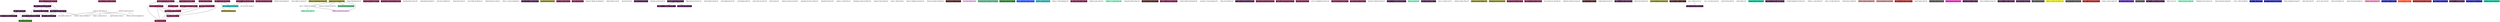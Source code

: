 strict graph grafo1 {
	graph [bb="0,0,28918,249",
		id=grafo1,
		overlap=False
	];
	node [fontsize=12,
		label="\N",
		shape=rectangle,
		style=filled
	];
	0	[URL="membro-6251713756525157.html",
		color="#660033",
		fontcolor="#FFFFFF",
		height=0.29167,
		label="Claudia A. de Souza Oliveira [1]",
		pos="552,238.5",
		width=2.9167];
	31	[URL="membro-6109272293288485.html",
		color="#330033",
		fontcolor="#FFFFFF",
		height=0.29167,
		label="Thiago P. Donadon Homem [3]",
		pos="487,181.5",
		width=2.8056];
	0 -- 31	[pos="540.68,227.92 528.89,217.95 510.53,202.41 498.63,192.34"];
	40	[URL="membro-6413817150886826.html",
		color="#330033",
		fontcolor="#FFFFFF",
		height=0.29167,
		label="Felipe R. Martinez Basile [8]",
		pos="669,124.5",
		width=2.6111];
	0 -- 40	[pos="561.98,227.95 584.08,206.79 636.97,156.16 659.05,135.02"];
	31 -- 40	[pos="518.7,170.92 552.01,160.86 604.08,145.12 637.36,135.06"];
	39	[URL="membro-9543740522912391.html",
		color="#330033",
		fontcolor="#FFFFFF",
		height=0.29167,
		label="Fabio Oliveira Teixeira [1]",
		pos="470,124.5",
		width=2.4167];
	31 -- 39	[pos="484.04,170.92 480.96,160.95 476.15,145.41 473.04,135.34"];
	43	[URL="membro-0270118728577579.html",
		color="#330033",
		fontcolor="#FFFFFF",
		height=0.29167,
		label="Renato Cristiano Montanher [5]",
		pos="355,67.5",
		width=2.9028];
	31 -- 43	[pos="437.31,170.92 415.16,164.28 390.42,153.23 374,135 359.54,118.94 356.02,92.588 355.21,78.357"];
	40 -- 43	[pos="614.66,113.98 557.18,103.91 466.99,88.116 409.46,78.039"];
	56	[URL="membro-9833755852287873.html",
		color="#FFFFFF",
		fontcolor="#000000",
		height=0.29167,
		label="Rita Roberta Marioto [2]",
		pos="746,67.5",
		width=2.3194];
	40 -- 56	[pos="682.41,113.92 696.46,103.89 718.4,88.216 732.48,78.155"];
	68	[URL="membro-6116588045452081.html",
		color="#FFFFFF",
		fontcolor="#000000",
		height=0.29167,
		label="Teresa H. Buscato Martins [3]",
		pos="947,67.5",
		width=2.75];
	40 -- 68	[pos="717.11,113.98 767.92,103.93 847.6,88.165 898.55,78.085"];
	91	[URL="membro-8754322948547165.html",
		color="#330033",
		fontcolor="#FFFFFF",
		height=0.29167,
		label="Luiz R. Albano Junior [4]",
		pos="561,67.5",
		width=2.3056];
	40 -- 91	[pos="650.19,113.92 630.49,103.89 599.72,88.216 579.96,78.155"];
	76	[URL="membro-8445822654396019.html",
		color="#006600",
		fontcolor="#FFFFFF",
		height=0.29167,
		label="Hania Cecília Pilan [1]",
		pos="289,10.5",
		width=2.125];
	43 -- 76	[pos="343.5,56.92 331.54,46.948 312.89,31.408 300.81,21.341"];
	1	[URL="membro-1404004205953061.html",
		color="#660033",
		fontcolor="#FFFFFF",
		height=0.29167,
		label="Eudes M. D'Oliveira Santos [0]",
		pos="1235,238.5",
		width=2.8194];
	2	[URL="membro-9192838264879703.html",
		color="#660033",
		fontcolor="#FFFFFF",
		height=0.29167,
		label="Fernando Cesar Mendonca [4]",
		pos="1913,238.5",
		width=2.7778];
	3	[URL="membro-9174738474958622.html",
		color="#660033",
		fontcolor="#FFFFFF",
		height=0.29167,
		label="Fernando Luis Rossi [9]",
		pos="1805,181.5",
		width=2.2222];
	2 -- 3	[pos="1894.2,227.92 1874.5,217.89 1843.7,202.22 1824,192.16"];
	17	[URL="membro-5823323305360005.html",
		color="#660033",
		fontcolor="#FFFFFF",
		height=0.29167,
		label="Lincon Lopes [2]",
		pos="2000,181.5",
		width=1.6389];
	2 -- 17	[pos="1928.2,227.92 1944,217.89 1968.8,202.22 1984.7,192.16"];
	21	[URL="membro-7524892586291620.html",
		color="#660033",
		fontcolor="#FFFFFF",
		height=0.29167,
		label="Wilian Ramalho Feitosa [11]",
		pos="1996,124.5",
		width=2.6111];
	2 -- 21	[pos="1913.8,227.6 1915.3,213.78 1919.7,188.45 1932,171 1943.2,155.19 1961.6,142.92 1975.9,135.13"];
	81	[URL="membro-4433249715762755.html",
		color="#660033",
		fontcolor="#FFFFFF",
		height=0.29167,
		label="Robson Barbosa [10]",
		pos="1996,67.5",
		width=2];
	2 -- 81	[pos="2013.3,230.39 2176.5,218.71 2482,196.3 2486,192 2545,128.08 2218.3,89.065 2068.3,74.74"];
	85	[URL="membro-1263876459804827.html",
		color="#660033",
		fontcolor="#FFFFFF",
		height=0.29167,
		label="William Rosseti [6]",
		pos="1851,10.5",
		width=1.8056];
	2 -- 85	[pos="1825.3,227.98 1779.4,221 1730,209.62 1716,192 1665.1,127.99 1787.3,48.19 1833.9,21.046"];
	3 -- 21	[pos="1838.3,170.92 1873.2,160.86 1927.9,145.12 1962.8,135.06"];
	3 -- 81	[pos="1816.1,170.79 1832.2,156.96 1863.5,131.37 1893,114 1917.9,99.335 1948.5,86.419 1969.8,78.131"];
	3 -- 85	[pos="1807.6,170.93 1815.7,141.32 1840.1,51.417 1848.3,21.386"];
	17 -- 21	[pos="1999.3,170.92 1998.6,160.95 1997.4,145.41 1996.7,135.34"];
	21 -- 81	[pos="1996,113.92 1996,103.95 1996,88.408 1996,78.341"];
	21 -- 85	[pos="1975,113.83 1958,105.53 1933.9,92.602 1915,78 1892.4,60.554 1870.3,35.219 1858.9,21.4"];
	81 -- 85	[pos="1970.7,56.92 1944.3,46.886 1903,31.216 1876.5,21.155"];
	4	[URL="membro-1645025560656843.html",
		color="#660033",
		fontcolor="#FFFFFF",
		height=0.29167,
		label="Francisco Manoel Filho [0]",
		pos="2161,238.5",
		width=2.5];
	5	[URL="membro-7182457238601431.html",
		color="#660033",
		fontcolor="#FFFFFF",
		height=0.29167,
		label="Igor Polezi Munhoz [0]",
		pos="2372,238.5",
		width=2.125];
	6	[URL="membro-9331820124409974.html",
		color="#660033",
		fontcolor="#FFFFFF",
		height=0.29167,
		label="Júlio S. Sávio Bernardo [2]",
		pos="2569,238.5",
		width=2.4722];
	11	[URL="membro-6121323026815026.html",
		color="#009999",
		fontcolor="#FFFFFF",
		height=0.29167,
		label="Luciana C. Maia Santos [3]",
		pos="2662,181.5",
		width=2.5278];
	6 -- 11	[pos="2585.2,227.92 2602.2,217.89 2628.7,202.22 2645.7,192.16"];
	14	[URL="membro-3271060755934569.html",
		color="#999933",
		fontcolor="#000000",
		height=0.29167,
		label="Rogério Deitali Bruno [1]",
		pos="2640,124.5",
		width=2.3611];
	6 -- 14	[pos="2564.6,227.73 2559.1,214.07 2551.7,188.92 2562,171 2572.1,153.46 2591.8,142.05 2608.9,135.04"];
	11 -- 14	[pos="2658.2,170.92 2654.2,160.95 2648,145.41 2643.9,135.34"];
	7	[URL="membro-4385892643182795.html",
		color="#660033",
		fontcolor="#FFFFFF",
		height=0.29167,
		label="Patrícia C. Santana da Silva [2]",
		pos="2832,238.5",
		width=2.875];
	7 -- 11	[pos="2802.4,227.92 2771.3,217.86 2722.6,202.12 2691.6,192.06"];
	157	[URL="membro-4805417055470576.html",
		color="#FFFFFF",
		fontcolor="#000000",
		height=0.29167,
		label="Jair Garcia dos Santos [1]",
		pos="2858,181.5",
		width=2.4028];
	7 -- 157	[pos="2836.5,227.92 2841.2,217.95 2848.6,202.41 2853.3,192.34"];
	8	[URL="membro-4570604108944635.html",
		color="#660033",
		fontcolor="#FFFFFF",
		height=0.29167,
		label="Paulo Eduardo Pissardini [0]",
		pos="3049,238.5",
		width=2.6528];
	9	[URL="membro-3428238105973322.html",
		color="#FFFFFF",
		fontcolor="#000000",
		height=0.29167,
		label="Whisner Fraga Mamede [0]",
		pos="3254,238.5",
		width=2.5278];
	10	[URL="membro-2729577875052578.html",
		color="#FFFFFF",
		fontcolor="#000000",
		height=0.29167,
		label="Bruno Sérgio do Amaral [0]",
		pos="3456,238.5",
		width=2.5694];
	12	[URL="membro-7145330603079471.html",
		color="#999933",
		fontcolor="#000000",
		height=0.29167,
		label="Pedro E. Schiavinatti Tavares [0]",
		pos="3674,238.5",
		width=2.9861];
	13	[URL="membro-3962688740320989.html",
		color="#999933",
		fontcolor="#000000",
		height=0.29167,
		label="Renato Marcon Pugliese [5]",
		pos="3892,238.5",
		width=2.5694];
	29	[URL="membro-3933160719185792.html",
		color="#FFFFFF",
		fontcolor="#000000",
		height=0.29167,
		label="Ana C. V. Ramos dos Santos [3]",
		pos="3557,181.5",
		width=2.8611];
	13 -- 29	[pos="3834,227.98 3772.7,217.91 3676.5,202.12 3615.1,192.04"];
	57	[URL="membro-1023035189966463.html",
		color="#FFFFFF",
		fontcolor="#000000",
		height=0.29167,
		label="Vanessa R. Ferreira da Silva [3]",
		pos="3783,181.5",
		width=2.9028];
	13 -- 57	[pos="3873,227.92 3853.1,217.89 3822.1,202.22 3802.1,192.16"];
	72	[URL="membro-9637385188417163.html",
		color="#339966",
		fontcolor="#FFFFFF",
		height=0.29167,
		label="Danilo Amorim de Souza [1]",
		pos="4000,181.5",
		width=2.6111];
	13 -- 72	[pos="3910.8,227.92 3930.5,217.89 3961.3,202.22 3981,192.16"];
	82	[URL="membro-4492087996976873.html",
		color="#FFCCFF",
		fontcolor="#000000",
		height=0.29167,
		label="Tatiana Aparecida Picosque [1]",
		pos="3940,124.5",
		width=2.8611];
	13 -- 82	[pos="3984.8,228.94 4034.2,222.26 4087.8,210.84 4103,192 4128.4,160.55 4084,143.85 4035.2,135.05"];
	29 -- 82	[pos="3623.3,170.98 3693.4,160.91 3803.4,145.12 3873.6,135.04"];
	83	[URL="membro-3270989786290783.html",
		color="#99FFCC",
		fontcolor="#000000",
		height=0.29167,
		label="Vagner Luís da Silva [2]",
		pos="3557,124.5",
		width=2.2361];
	29 -- 83	[pos="3557,170.92 3557,160.95 3557,145.41 3557,135.34"];
	15	[URL="membro-9403683997123301.html",
		color="#FFFFFF",
		fontcolor="#000000",
		height=0.29167,
		label="Thiago Bufeli Bianchini [0]",
		pos="4092,238.5",
		width=2.4861];
	16	[URL="membro-8201116194978261.html",
		color="#660033",
		fontcolor="#FFFFFF",
		height=0.29167,
		label="José Roberto Campanele [0]",
		pos="4292,238.5",
		width=2.5694];
	18	[URL="membro-5015809635259077.html",
		color="#660033",
		fontcolor="#FFFFFF",
		height=0.29167,
		label="Luciano Henrique Trindade [1]",
		pos="2179,181.5",
		width=2.8333];
	18 -- 21	[pos="2147.1,170.92 2113.6,160.86 2061.3,145.12 2027.8,135.06"];
	19	[URL="membro-1338620947844672.html",
		color="#660033",
		fontcolor="#FFFFFF",
		height=0.29167,
		label="Marcelo Bittencourt de Lacerda [0]",
		pos="4518,238.5",
		width=3.2083];
	20	[URL="membro-3721834622772994.html",
		color="#660033",
		fontcolor="#FFFFFF",
		height=0.29167,
		label="Silene Jucelino de Lima [1]",
		pos="2388,181.5",
		width=2.4722];
	20 -- 21	[pos="2320.2,170.98 2248.4,160.91 2135.8,145.12 2064,135.04"];
	20 -- 81	[pos="2354.6,170.95 2280.5,149.79 2103.3,99.162 2029.3,78.025"];
	22	[URL="membro-6580031323799138.html",
		color="#FFFFFF",
		fontcolor="#000000",
		height=0.29167,
		label="Everaldo Paulo da Silva [0]",
		pos="4743,238.5",
		width=2.5278];
	23	[URL="membro-0255523082900191.html",
		color="#FFFFFF",
		fontcolor="#000000",
		height=0.29167,
		label="Idalise Bernardo Bagé [0]",
		pos="4939,238.5",
		width=2.4028];
	24	[URL="membro-7321309101090576.html",
		color="#FFFFFF",
		fontcolor="#000000",
		height=0.29167,
		label="José Cícero Calheiros [0]",
		pos="5127,238.5",
		width=2.3194];
	25	[URL="membro-4459848448809287.html",
		color="#FFFFFF",
		fontcolor="#000000",
		height=0.29167,
		label="Oertes Alves Souza [0]",
		pos="5305,238.5",
		width=2.125];
	26	[URL="membro-2065221335687693.html",
		color="#FFFFFF",
		fontcolor="#000000",
		height=0.29167,
		label="Ana P. Fabro de Oliveira [0]",
		pos="5492,238.5",
		width=2.5556];
	27	[URL="membro-3201089796517075.html",
		color="#FFFFFF",
		fontcolor="#000000",
		height=0.29167,
		label="Eufrida Pereira da Silva [0]",
		pos="5694,238.5",
		width=2.5417];
	28	[URL="membro-0301842010739909.html",
		color="#FFFFFF",
		fontcolor="#000000",
		height=0.29167,
		label="Maria L. Garcia de Almeida [0]",
		pos="5907,238.5",
		width=2.8611];
	30	[URL="membro-1241031809486285.html",
		color="#330033",
		fontcolor="#FFFFFF",
		height=0.29167,
		label="Jose O. de O. Azevedo Neto [0]",
		pos="6128,238.5",
		width=2.7778];
	32	[URL="membro-2393092066131485.html",
		color="#999933",
		fontcolor="#000000",
		height=0.29167,
		label="Caroline Inês Lisevski [0]",
		pos="6331,238.5",
		width=2.3611];
	33	[URL="membro-0205084568545664.html",
		color="#660033",
		fontcolor="#FFFFFF",
		height=0.29167,
		label="Davi Munhoz Benati [0]",
		pos="6514,238.5",
		width=2.2083];
	34	[URL="membro-7231193320430668.html",
		color="#660033",
		fontcolor="#FFFFFF",
		height=0.29167,
		label="Rodolfo Butcher [0]",
		pos="6680,238.5",
		width=1.8889];
	35	[URL="membro-0085760610917679.html",
		color="#FFFFFF",
		fontcolor="#000000",
		height=0.29167,
		label="Ricardo N. Ribeiro de Almeida [0]",
		pos="6877,238.5",
		width=3.0694];
	36	[URL="membro-0194287453328754.html",
		color="#FFFFFF",
		fontcolor="#000000",
		height=0.29167,
		label="Renato Pereira Cruz [0]",
		pos="7086,238.5",
		width=2.2222];
	37	[URL="membro-4744244673903083.html",
		color="#FFFFFF",
		fontcolor="#000000",
		height=0.29167,
		label="Ricardo Forner [0]",
		pos="7249,238.5",
		width=1.8056];
	38	[URL="membro-1741814375809802.html",
		color="#330033",
		fontcolor="#FFFFFF",
		height=0.29167,
		label="André Luiz Favareto [0]",
		pos="7413,238.5",
		width=2.2361];
	41	[URL="membro-3307819327114120.html",
		color="#FFFFFF",
		fontcolor="#000000",
		height=0.29167,
		label="Fernando da Silva Pardo [0]",
		pos="7605,238.5",
		width=2.5972];
	42	[URL="membro-0150761926799891.html",
		color="#330033",
		fontcolor="#FFFFFF",
		height=0.29167,
		label="Igor Calebe Zadi [5]",
		pos="222,124.5",
		width=1.9167];
	42 -- 43	[pos="245.17,113.92 269.43,103.89 307.32,88.216 331.65,78.155"];
	42 -- 76	[pos="223.13,113.83 225.06,100.29 229.92,75.274 241,57 249.81,42.47 264.48,29.533 275.28,21.203"];
	97	[URL="membro-7290375482443455.html",
		color="#330033",
		fontcolor="#FFFFFF",
		height=0.29167,
		label="Alex S. Rodrigues Ancioto [1]",
		pos="97,67.5",
		width=2.6944];
	42 -- 97	[pos="200.23,113.92 177.42,103.89 141.81,88.216 118.94,78.155"];
	44	[URL="membro-8291123108448027.html",
		color="#330033",
		fontcolor="#FFFFFF",
		height=0.29167,
		label="Regivaldo Sousa Ferreira [3]",
		pos="7812,238.5",
		width=2.6528];
	45	[URL="membro-5904768897181890.html",
		color="#330033",
		fontcolor="#FFFFFF",
		height=0.29167,
		label="Rogério A. Campanari Xavier [1]",
		pos="7707,181.5",
		width=2.9861];
	44 -- 45	[pos="7793.7,227.92 7774.6,217.89 7744.6,202.22 7725.4,192.16"];
	69	[URL="membro-5813261133047060.html",
		color="#330033",
		fontcolor="#FFFFFF",
		height=0.29167,
		label="Adriano Jose Ferruzzi [2]",
		pos="7916,181.5",
		width=2.3194];
	44 -- 69	[pos="7830.1,227.92 7849.1,217.89 7878.7,202.22 7897.7,192.16"];
	46	[URL="membro-1399854218544805.html",
		color="#FFFFFF",
		fontcolor="#000000",
		height=0.29167,
		label="Ariane M. Melo Ferraz [5]",
		pos="1153,124.5",
		width=2.4167];
	46 -- 56	[pos="1082.6,113.98 1008.1,103.91 891.16,88.116 816.59,78.039"];
	46 -- 68	[pos="1117.1,113.92 1079.4,103.86 1020.5,88.12 982.82,78.063"];
	49	[URL="membro-7123768100809570.html",
		color="#FFFFFF",
		fontcolor="#000000",
		height=0.29167,
		label="Irando A. Martins Neto [1]",
		pos="1153,67.5",
		width=2.4722];
	46 -- 49	[pos="1153,113.92 1153,103.95 1153,88.408 1153,78.341"];
	55	[URL="membro-4767983155491007.html",
		color="#FFFFFF",
		fontcolor="#000000",
		height=0.29167,
		label="Priscila H. Ishy de Magalhães [2]",
		pos="1560,67.5",
		width=3.0139];
	46 -- 55	[pos="1223.4,113.98 1297.9,103.91 1414.8,88.116 1489.4,78.039"];
	64	[URL="membro-9606848154032239.html",
		color="#FFFFFF",
		fontcolor="#000000",
		height=0.29167,
		label="Junot de Oliveira Maia [1]",
		pos="1347,67.5",
		width=2.4028];
	46 -- 64	[pos="1186.8,113.92 1222.3,103.86 1277.8,88.12 1313.3,78.063"];
	47	[URL="membro-1501890027526192.html",
		color="#FFFFFF",
		fontcolor="#000000",
		height=0.29167,
		label="Filipe Mantovani Ferreira [0]",
		pos="8022,238.5",
		width=2.6806];
	48	[URL="membro-6721329327099220.html",
		color="#FFFFFF",
		fontcolor="#000000",
		height=0.29167,
		label="Flávia Roberta Torezin [0]",
		pos="8224,238.5",
		width=2.4306];
	50	[URL="membro-8227138220523755.html",
		color="#FFFFFF",
		fontcolor="#000000",
		height=0.29167,
		label="Krícia Helena Barreto [0]",
		pos="8415,238.5",
		width=2.375];
	51	[URL="membro-9532067890984046.html",
		color="#FFFFFF",
		fontcolor="#000000",
		height=0.29167,
		label="Luiz Henrique Siloto [0]",
		pos="8599,238.5",
		width=2.2361];
	52	[URL="membro-0605124404382681.html",
		color="#FFFFFF",
		fontcolor="#000000",
		height=0.29167,
		label="Marcelo Cizaurre Guirau [2]",
		pos="1457,124.5",
		width=2.625];
	52 -- 68	[pos="1368.7,113.98 1275.4,103.91 1128.9,88.116 1035.5,78.039"];
	52 -- 55	[pos="1474.9,113.92 1493.7,103.89 1523.1,88.216 1541.9,78.155"];
	53	[URL="membro-4464596962847309.html",
		color="#FFFFFF",
		fontcolor="#000000",
		height=0.29167,
		label="Moacir Silva de Castro [0]",
		pos="8786,238.5",
		width=2.4444];
	54	[URL="membro-9355036294559603.html",
		color="#FFFFFF",
		fontcolor="#000000",
		height=0.29167,
		label="Patricia Horta [0]",
		pos="8954,238.5",
		width=1.7222];
	58	[URL="membro-1247193026032936.html",
		color="#FFFFFF",
		fontcolor="#000000",
		height=0.29167,
		label="Adriana P. de Jesus Correia [0]",
		pos="9135,238.5",
		width=2.8056];
	59	[URL="membro-3556770597527390.html",
		color="#FFFFFF",
		fontcolor="#000000",
		height=0.29167,
		label="Alessandra da Silva Carneiro [0]",
		pos="9362,238.5",
		width=2.9861];
	60	[URL="membro-9163440814632690.html",
		color="#FFFFFF",
		fontcolor="#000000",
		height=0.29167,
		label="Alexandre Dias Paza [0]",
		pos="9568,238.5",
		width=2.2361];
	61	[URL="membro-0606119161753798.html",
		color="#FFFFFF",
		fontcolor="#000000",
		height=0.29167,
		label="Andréa A. Cotrim Silva [0]",
		pos="9755,238.5",
		width=2.4583];
	62	[URL="membro-4170905578828512.html",
		color="#FFFFFF",
		fontcolor="#000000",
		height=0.29167,
		label="Elisangela Lizardo de Oliveira [0]",
		pos="9972,238.5",
		width=3.0556];
	63	[URL="membro-3328777524800655.html",
		color="#FFFFFF",
		fontcolor="#000000",
		height=0.29167,
		label="Juliana de Souza Topan [0]",
		pos="10189,238.5",
		width=2.4722];
	65	[URL="membro-3002035461254197.html",
		color="#FFFFFF",
		fontcolor="#000000",
		height=0.29167,
		label="Maria C. Stello Leite [0]",
		pos="10377,238.5",
		width=2.25];
	66	[URL="membro-9670600127969592.html",
		color="#FFFFFF",
		fontcolor="#000000",
		height=0.29167,
		label="Maria R. Semblano Gonçalves [0]",
		pos="10586,238.5",
		width=3.0556];
	67	[URL="membro-2106194935733205.html",
		color="#FFFFFF",
		fontcolor="#000000",
		height=0.29167,
		label="Patricia de Aquino Prudente [0]",
		pos="10818,238.5",
		width=2.875];
	70	[URL="membro-7891476269627310.html",
		color="#330000",
		fontcolor="#FFFFFF",
		height=0.29167,
		label="Alan Marques da Silva [0]",
		pos="11027,238.5",
		width=2.4167];
	71	[URL="membro-9284399084347419.html",
		color="#FFCCFF",
		fontcolor="#000000",
		height=0.29167,
		label="Ana Paula Bulgarelli [0]",
		pos="11213,238.5",
		width=2.2361];
	73	[URL="membro-2191580229628759.html",
		color="#339966",
		fontcolor="#FFFFFF",
		height=0.29167,
		label="Danilo Marcondes de Alcantara [0]",
		pos="11427,238.5",
		width=3.1944];
	74	[URL="membro-4367176757685439.html",
		color="#006600",
		fontcolor="#FFFFFF",
		height=0.29167,
		label="Ester Kolling Rodrigues [0]",
		pos="11651,238.5",
		width=2.5139];
	75	[URL="membro-5682377023513576.html",
		color="#0033FF",
		fontcolor="#FFFFFF",
		height=0.29167,
		label="Hamilton Carvalho da Silva [0]",
		pos="11862,238.5",
		width=2.8472];
	77	[URL="membro-8895889574171912.html",
		color="#009999",
		fontcolor="#FFFFFF",
		height=0.29167,
		label="Ivan Miletovic Mozol [0]",
		pos="12064,238.5",
		width=2.2639];
	78	[URL="membro-9285380887754398.html",
		color="#FFFFFF",
		fontcolor="#000000",
		height=0.29167,
		label="Maysa C. Cunha Rodrigues [0]",
		pos="12264,238.5",
		width=2.7917];
	79	[URL="membro-1859327964970756.html",
		color="#660033",
		fontcolor="#FFFFFF",
		height=0.29167,
		label="Nilton Pereira dos Santos [0]",
		pos="12479,238.5",
		width=2.6667];
	80	[URL="membro-5270206173699887.html",
		color="#FFFFFF",
		fontcolor="#000000",
		height=0.29167,
		label="Pamella Araujo Santos [0]",
		pos="12681,238.5",
		width=2.4306];
	84	[URL="membro-2512569735401048.html",
		color="#99FFCC",
		fontcolor="#000000",
		height=0.29167,
		label="Valdir D. d. Santos Junior [0]",
		pos="12882,238.5",
		width=2.6389];
	86	[URL="membro-0406047437081530.html",
		color="#FFFFFF",
		fontcolor="#000000",
		height=0.29167,
		label="Alessandro Emilio Teruzzi [0]",
		pos="13092,238.5",
		width=2.6944];
	87	[URL="membro-1271845937335077.html",
		color="#330000",
		fontcolor="#FFFFFF",
		height=0.29167,
		label="Alexandre Machado Rosa [0]",
		pos="13303,238.5",
		width=2.6667];
	88	[URL="membro-4318720994328334.html",
		color="#660033",
		fontcolor="#FFFFFF",
		height=0.29167,
		label="Carolina A. de Freitas Dias [0]",
		pos="13518,238.5",
		width=2.7917];
	89	[URL="membro-0929608133378872.html",
		color="#FFFFFF",
		fontcolor="#000000",
		height=0.29167,
		label="Leandro Módolo Paschoalotte [0]",
		pos="13746,238.5",
		width=3.0278];
	90	[URL="membro-7312917718555061.html",
		color="#FFFFFF",
		fontcolor="#000000",
		height=0.29167,
		label="Leonardo S. Souza Yamamoto [0]",
		pos="13982,238.5",
		width=3.0278];
	92	[URL="membro-5240027797222386.html",
		color="#FFFFFF",
		fontcolor="#000000",
		height=0.29167,
		label="Nilma Alves Pedrosa [0]",
		pos="14190,238.5",
		width=2.25];
	93	[URL="membro-2182649413958255.html",
		color="#330033",
		fontcolor="#FFFFFF",
		height=0.29167,
		label="Socrates Gonçalves de Araujo [0]",
		pos="14399,238.5",
		width=3.0417];
	94	[URL="membro-6557595946011722.html",
		color="#660033",
		fontcolor="#FFFFFF",
		height=0.29167,
		label="Tarcísio Oliveira Vasconcelos [0]",
		pos="14634,238.5",
		width=2.9722];
	95	[URL="membro-5235107168419534.html",
		color="#660033",
		fontcolor="#FFFFFF",
		height=0.29167,
		label="Tatiana Aparecida Francisco [0]",
		pos="14865,238.5",
		width=2.9444];
	96	[URL="membro-6020485492953878.html",
		color="#660033",
		fontcolor="#FFFFFF",
		height=0.29167,
		label="Thiago Silva Broze [0]",
		pos="15065,238.5",
		width=2.1111];
	98	[URL="membro-4191252261770638.html",
		color="#FFFFFF",
		fontcolor="#000000",
		height=0.29167,
		label="Ana P. R. Magalhães de Barros [0]",
		pos="15271,238.5",
		width=3.1111];
	99	[URL="membro-3816397515831545.html",
		color="#660033",
		fontcolor="#FFFFFF",
		height=0.29167,
		label="Alexandre José Romagnoli [0]",
		pos="15499,238.5",
		width=2.7222];
	100	[URL="membro-8080425160395803.html",
		color="#660033",
		fontcolor="#FFFFFF",
		height=0.29167,
		label="Bárbara Beatriz Freitag [0]",
		pos="15707,238.5",
		width=2.5417];
	101	[URL="membro-4601893345601275.html",
		color="#FFFFFF",
		fontcolor="#000000",
		height=0.29167,
		label="Emanoel F. Menezes Pereira [0]",
		pos="15921,238.5",
		width=2.8889];
	102	[URL="membro-5703646466018750.html",
		color="#330033",
		fontcolor="#FFFFFF",
		height=0.29167,
		label="Jairo F. S. de Almeida Ferreira [0]",
		pos="16154,238.5",
		width=3.0694];
	103	[URL="membro-1597168569510229.html",
		color="#99FFCC",
		fontcolor="#000000",
		height=0.29167,
		label="Jeferson Antunes [0]",
		pos="16352,238.5",
		width=1.9306];
	104	[URL="membro-6848594231962298.html",
		color="#330033",
		fontcolor="#FFFFFF",
		height=0.29167,
		label="Joyce Martins Mendes [0]",
		pos="16525,238.5",
		width=2.3611];
	105	[URL="membro-2476849790799335.html",
		color="#FFFFFF",
		fontcolor="#000000",
		height=0.29167,
		label="Marco A. Mucha Orco [0]",
		pos="16714,238.5",
		width=2.3889];
	106	[URL="membro-3052067471176140.html",
		color="#FFFFFF",
		fontcolor="#000000",
		height=0.29167,
		label="Roberta Caetano Fleira [0]",
		pos="16908,238.5",
		width=2.4861];
	107	[URL="membro-5616700916006584.html",
		color="#999933",
		fontcolor="#000000",
		height=0.29167,
		label="Romario Araujo Pinheiro [0]",
		pos="17110,238.5",
		width=2.625];
	108	[URL="membro-2949908284222016.html",
		color="#999933",
		fontcolor="#000000",
		height=0.29167,
		label="Reinaldo da Silva Caraça [0]",
		pos="17318,238.5",
		width=2.6528];
	109	[URL="membro-6413647002262825.html",
		color="#660033",
		fontcolor="#FFFFFF",
		height=0.29167,
		label="Nelio Fernando dos Reis [0]",
		pos="17524,238.5",
		width=2.5694];
	110	[URL="membro-4491639385842897.html",
		color="#660033",
		fontcolor="#FFFFFF",
		height=0.29167,
		label="Aldemir V. de Souza Callou [0]",
		pos="17735,238.5",
		width=2.7778];
	111	[URL="membro-5323510575674245.html",
		color="#FFFFFF",
		fontcolor="#000000",
		height=0.29167,
		label="Ana P. Santos da Conceição [0]",
		pos="17956,238.5",
		width=2.8472];
	112	[URL="membro-2243971574320993.html",
		color="#FFFFFF",
		fontcolor="#000000",
		height=0.29167,
		label="Beethoven Adriano de Souza [0]",
		pos="18182,238.5",
		width=2.9306];
	113	[URL="membro-7962654152098820.html",
		color="#330000",
		fontcolor="#FFFFFF",
		height=0.29167,
		label="Bruno Secco Faquin [0]",
		pos="18385,238.5",
		width=2.2083];
	114	[URL="membro-4988291703607703.html",
		color="#FFFFFF",
		fontcolor="#000000",
		height=0.29167,
		label="Cynthia Regina Fischer [0]",
		pos="18571,238.5",
		width=2.4722];
	115	[URL="membro-3050082633467692.html",
		color="#330033",
		fontcolor="#FFFFFF",
		height=0.29167,
		label="Felipe A. Cardoso Pazinatto [0]",
		pos="18780,238.5",
		width=2.8333];
	116	[URL="membro-6049049242313036.html",
		color="#FFFFFF",
		fontcolor="#000000",
		height=0.29167,
		label="Iderval Alves Barbosa [0]",
		pos="18985,238.5",
		width=2.3611];
	117	[URL="membro-0890325913171544.html",
		color="#999933",
		fontcolor="#000000",
		height=0.29167,
		label="Lucas Rodrigues dos Santos [0]",
		pos="19192,238.5",
		width=2.8889];
	118	[URL="membro-8937165616076663.html",
		color="#330000",
		fontcolor="#FFFFFF",
		height=0.29167,
		label="Rodrigo Cordeiro Camilo [0]",
		pos="19409,238.5",
		width=2.6389];
	119	[URL="membro-6598021052809870.html",
		color="#FFFFFF",
		fontcolor="#000000",
		height=0.29167,
		label="Ana C. Folha da Cruz [1]",
		pos="19605,238.5",
		width=2.3056];
	147	[URL="membro-2966257390587968.html",
		color="#330033",
		fontcolor="#FFFFFF",
		height=0.29167,
		label="Tulio F. da Silva Bernardo [1]",
		pos="19605,181.5",
		width=2.7222];
	119 -- 147	[pos="19605,227.92 19605,217.95 19605,202.41 19605,192.34"];
	120	[URL="membro-2650839442411593.html",
		color="#FFFFFF",
		fontcolor="#000000",
		height=0.29167,
		label="Ana L. P. da silva Souza [0]",
		pos="19797,238.5",
		width=2.5139];
	121	[URL="membro-3439348854295180.html",
		color="#FFFFFF",
		fontcolor="#000000",
		height=0.29167,
		label="Beatriz Ferraz Diniz [0]",
		pos="19985,238.5",
		width=2.1944];
	122	[URL="membro-5090636072821649.html",
		color="#FFFFFF",
		fontcolor="#000000",
		height=0.29167,
		label="Bianca Blanco [0]",
		pos="20144,238.5",
		width=1.7361];
	123	[URL="membro-8955385091976012.html",
		color="#00CC99",
		fontcolor="#000000",
		height=0.29167,
		label="Bruno Oliveira Ferreira [0]",
		pos="20315,238.5",
		width=2.5];
	124	[URL="membro-4728138281502146.html",
		color="#330033",
		fontcolor="#FFFFFF",
		height=0.29167,
		label="Cláudio R. da Silva Alexandre [0]",
		pos="20532,238.5",
		width=3.0278];
	125	[URL="membro-2345533594254862.html",
		color="#FFFFFF",
		fontcolor="#000000",
		height=0.29167,
		label="Cristiane Rodrigues de Viveiros [0]",
		pos="20773,238.5",
		width=3.1528];
	126	[URL="membro-6413773602690796.html",
		color="#FFFFFF",
		fontcolor="#000000",
		height=0.29167,
		label="Edineia L. Souza Valerio [0]",
		pos="20997,238.5",
		width=2.5694];
	127	[URL="membro-0334772716024000.html",
		color="#FFFFFF",
		fontcolor="#000000",
		height=0.29167,
		label="Edna A. da Silva Rivera [0]",
		pos="21198,238.5",
		width=2.5139];
	128	[URL="membro-6102344422918031.html",
		color="#FFFFFF",
		fontcolor="#000000",
		height=0.29167,
		label="Eliane Maria Crepaldi [0]",
		pos="21392,238.5",
		width=2.375];
	129	[URL="membro-6931015687910767.html",
		color="#CC9999",
		fontcolor="#000000",
		height=0.29167,
		label="Elide G. Pereti Cremonesi [0]",
		pos="21591,238.5",
		width=2.6528];
	130	[URL="membro-9083351896101774.html",
		color="#CC9999",
		fontcolor="#000000",
		height=0.29167,
		label="Giovana Moreira da Costa [0]",
		pos="21803,238.5",
		width=2.7361];
	131	[URL="membro-5718426657404454.html",
		color="#990000",
		fontcolor="#FFFFFF",
		height=0.29167,
		label="Hadassa Viviane Rodrigues [0]",
		pos="22021,238.5",
		width=2.8194];
	132	[URL="membro-3677088397900438.html",
		color="#FFFFFF",
		fontcolor="#000000",
		height=0.29167,
		label="Ingrid Anelise Lopes [0]",
		pos="22221,238.5",
		width=2.2361];
	133	[URL="membro-3190403221290930.html",
		color="#333333",
		fontcolor="#FFFFFF",
		height=0.29167,
		label="José Geraldo Basante [0]",
		pos="22403,238.5",
		width=2.3194];
	134	[URL="membro-4142940986894992.html",
		color="#FF33CC",
		fontcolor="#000000",
		height=0.29167,
		label="Kamili Oliveira Santana [0]",
		pos="22596,238.5",
		width=2.5278];
	135	[URL="membro-7773613728790856.html",
		color="#330033",
		fontcolor="#FFFFFF",
		height=0.29167,
		label="Lucas Barbosa Calixto [0]",
		pos="22792,238.5",
		width=2.4167];
	136	[URL="membro-2510022497560276.html",
		color="#FFFFFF",
		fontcolor="#000000",
		height=0.29167,
		label="Maria J. Rodrigues Santos [0]",
		pos="22995,238.5",
		width=2.7083];
	137	[URL="membro-8100140488776747.html",
		color="#330033",
		fontcolor="#FFFFFF",
		height=0.29167,
		label="Matheus A. Matias Santos [0]",
		pos="23208,238.5",
		width=2.7083];
	138	[URL="membro-0721543851906108.html",
		color="#330033",
		fontcolor="#FFFFFF",
		height=0.29167,
		label="Matheus de Andrade [0]",
		pos="23405,238.5",
		width=2.25];
	139	[URL="membro-7795868198763646.html",
		color="#333333",
		fontcolor="#FFFFFF",
		height=0.29167,
		label="Nuemis Francisco [0]",
		pos="23577,238.5",
		width=2.0278];
	140	[URL="membro-8560935678654879.html",
		color="#FFFF00",
		fontcolor="#000000",
		height=0.29167,
		label="Patricia Cardoso de Oliveira [0]",
		pos="23773,238.5",
		width=2.9028];
	141	[URL="membro-8344676108693719.html",
		color="#333333",
		fontcolor="#FFFFFF",
		height=0.29167,
		label="Roberto da Anunciação [0]",
		pos="23985,238.5",
		width=2.4861];
	142	[URL="membro-9392241874305193.html",
		color="#990000",
		fontcolor="#FFFFFF",
		height=0.29167,
		label="Rogério Aparecido Pereira [0]",
		pos="24192,238.5",
		width=2.7639];
	143	[URL="membro-7929394078514183.html",
		color="#FFFFFF",
		fontcolor="#000000",
		height=0.29167,
		label="Roque A. Fonseca Junior [0]",
		pos="24402,238.5",
		width=2.5694];
	144	[URL="membro-2069317496755275.html",
		color="#330099",
		fontcolor="#FFFFFF",
		height=0.29167,
		label="Ruama Sales Carneiro [0]",
		pos="24599,238.5",
		width=2.4028];
	145	[URL="membro-9841151318429983.html",
		color="#333333",
		fontcolor="#FFFFFF",
		height=0.29167,
		label="Stela Haler [0]",
		pos="24757,238.5",
		width=1.4722];
	146	[URL="membro-0891068750141156.html",
		color="#330033",
		fontcolor="#FFFFFF",
		height=0.29167,
		label="Tiago A. Pinheiro da Silveira [0]",
		pos="24934,238.5",
		width=2.9444];
	148	[URL="membro-8187930002017444.html",
		color="#FFFFFF",
		fontcolor="#000000",
		height=0.29167,
		label="Valeria Curac [0]",
		pos="25118,238.5",
		width=1.6667];
	149	[URL="membro-4997174288137194.html",
		color="#99FFCC",
		fontcolor="#000000",
		height=0.29167,
		label="Vinicius da Rosa Araujo [0]",
		pos="25287,238.5",
		width=2.5278];
	150	[URL="membro-5732294594859725.html",
		color="#FFFFFF",
		fontcolor="#000000",
		height=0.29167,
		label="Wanderley França Fonseca [0]",
		pos="25497,238.5",
		width=2.7917];
	151	[URL="membro-8860795461819208.html",
		color="#FFFFFF",
		fontcolor="#000000",
		height=0.29167,
		label="Arthur Muramoto Hayashi [0]",
		pos="25715,238.5",
		width=2.75];
	152	[URL="membro-8992745047393026.html",
		color="#FFFFFF",
		fontcolor="#000000",
		height=0.29167,
		label="Carla L. Fileto de Held [0]",
		pos="25920,238.5",
		width=2.4306];
	153	[URL="membro-0434693084862584.html",
		color="#000099",
		fontcolor="#FFFFFF",
		height=0.29167,
		label="Luis A. Dias Cesar [0]",
		pos="26100,238.5",
		width=2.0694];
	154	[URL="membro-8227471587236327.html",
		color="#000099",
		fontcolor="#FFFFFF",
		height=0.29167,
		label="Marcos Paulo Kretschmann [0]",
		pos="26294,238.5",
		width=2.8333];
	155	[URL="membro-4480517288420524.html",
		color="#FFFFFF",
		fontcolor="#000000",
		height=0.29167,
		label="Renata Chiquetti Machado [0]",
		pos="26513,238.5",
		width=2.75];
	156	[URL="membro-4413329386615614.html",
		color="#FFFFFF",
		fontcolor="#000000",
		height=0.29167,
		label="Rylla Zanini Silva [0]",
		pos="26702,238.5",
		width=1.9861];
	158	[URL="membro-0786084512835032.html",
		color="#FFFFFF",
		fontcolor="#000000",
		height=0.29167,
		label="Ana M. Lima Costa [0]",
		pos="26868,238.5",
		width=2.125];
	159	[URL="membro-4224422950578662.html",
		color="#FFFFFF",
		fontcolor="#000000",
		height=0.29167,
		label="Mirtes Ione Ujikawa [0]",
		pos="27043,238.5",
		width=2.2222];
	160	[URL="membro-4137300552951876.html",
		color="#FFFFFF",
		fontcolor="#000000",
		height=0.29167,
		label="Renata Fernandez Targino [0]",
		pos="27240,238.5",
		width=2.7361];
	161	[URL="membro-9020403236298628.html",
		color="#FF99CC",
		fontcolor="#000000",
		height=0.29167,
		label="Simeão Lopes Ferreira [0]",
		pos="27445,238.5",
		width=2.4444];
	162	[URL="membro-9116416315540378.html",
		color="#000099",
		fontcolor="#FFFFFF",
		height=0.29167,
		label="Rosana Ramos Cotrim [0]",
		pos="27638,238.5",
		width=2.4028];
	163	[URL="membro-6906671885842459.html",
		color="#FF3300",
		fontcolor="#FFFFFF",
		height=0.29167,
		label="Bárbara Cavichioli [0]",
		pos="27819,238.5",
		width=2.1111];
	164	[URL="membro-4841386414792111.html",
		color="#990000",
		fontcolor="#FFFFFF",
		height=0.29167,
		label="Fernanda Batista de Andrade [0]",
		pos="28021,238.5",
		width=2.9861];
	165	[URL="membro-5504670505493537.html",
		color="#000099",
		fontcolor="#FFFFFF",
		height=0.29167,
		label="Gildete Mamede Sales [0]",
		pos="28232,238.5",
		width=2.375];
	166	[URL="membro-1579519584264552.html",
		color="#330033",
		fontcolor="#FFFFFF",
		height=0.29167,
		label="Marcos A. Leati Pelaes [0]",
		pos="28424,238.5",
		width=2.4444];
	167	[URL="membro-2226783302013014.html",
		color="#000099",
		fontcolor="#FFFFFF",
		height=0.29167,
		label="Priscila Fernandes Lucci [0]",
		pos="28623,238.5",
		width=2.5833];
	168	[URL="membro-6136680951129218.html",
		color="#00CC99",
		fontcolor="#000000",
		height=0.29167,
		label="Rogério Luiz dos Santos [0]",
		pos="28826,238.5",
		width=2.5556];
}
